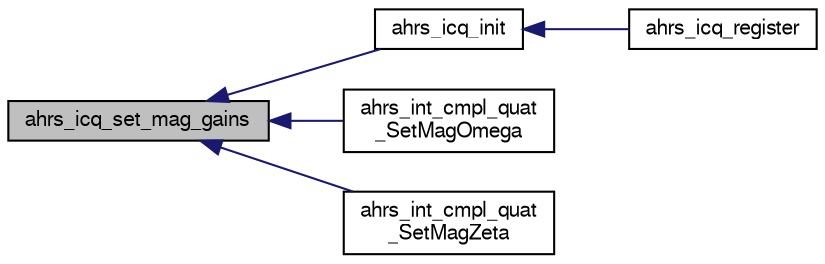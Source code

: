 digraph "ahrs_icq_set_mag_gains"
{
  edge [fontname="FreeSans",fontsize="10",labelfontname="FreeSans",labelfontsize="10"];
  node [fontname="FreeSans",fontsize="10",shape=record];
  rankdir="LR";
  Node1 [label="ahrs_icq_set_mag_gains",height=0.2,width=0.4,color="black", fillcolor="grey75", style="filled", fontcolor="black"];
  Node1 -> Node2 [dir="back",color="midnightblue",fontsize="10",style="solid",fontname="FreeSans"];
  Node2 [label="ahrs_icq_init",height=0.2,width=0.4,color="black", fillcolor="white", style="filled",URL="$ahrs__int__cmpl__quat_8h.html#a72a541828d1eaa1bbe23ff26680e63da"];
  Node2 -> Node3 [dir="back",color="midnightblue",fontsize="10",style="solid",fontname="FreeSans"];
  Node3 [label="ahrs_icq_register",height=0.2,width=0.4,color="black", fillcolor="white", style="filled",URL="$ahrs__int__cmpl__quat__wrapper_8h.html#af71a2cd8d6fabc9373e99e2aeddbbb89"];
  Node1 -> Node4 [dir="back",color="midnightblue",fontsize="10",style="solid",fontname="FreeSans"];
  Node4 [label="ahrs_int_cmpl_quat\l_SetMagOmega",height=0.2,width=0.4,color="black", fillcolor="white", style="filled",URL="$ahrs__int__cmpl__quat_8h.html#ae0197c423673a52d3c97ecd7c57c67cd"];
  Node1 -> Node5 [dir="back",color="midnightblue",fontsize="10",style="solid",fontname="FreeSans"];
  Node5 [label="ahrs_int_cmpl_quat\l_SetMagZeta",height=0.2,width=0.4,color="black", fillcolor="white", style="filled",URL="$ahrs__int__cmpl__quat_8h.html#aa586012b351915f27a38384145947e5e"];
}
